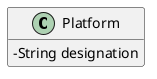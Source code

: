 @startuml
skinparam classAttributeIconSize 0
hide methods
left to right direction

class Platform {
-   String designation
}
@enduml